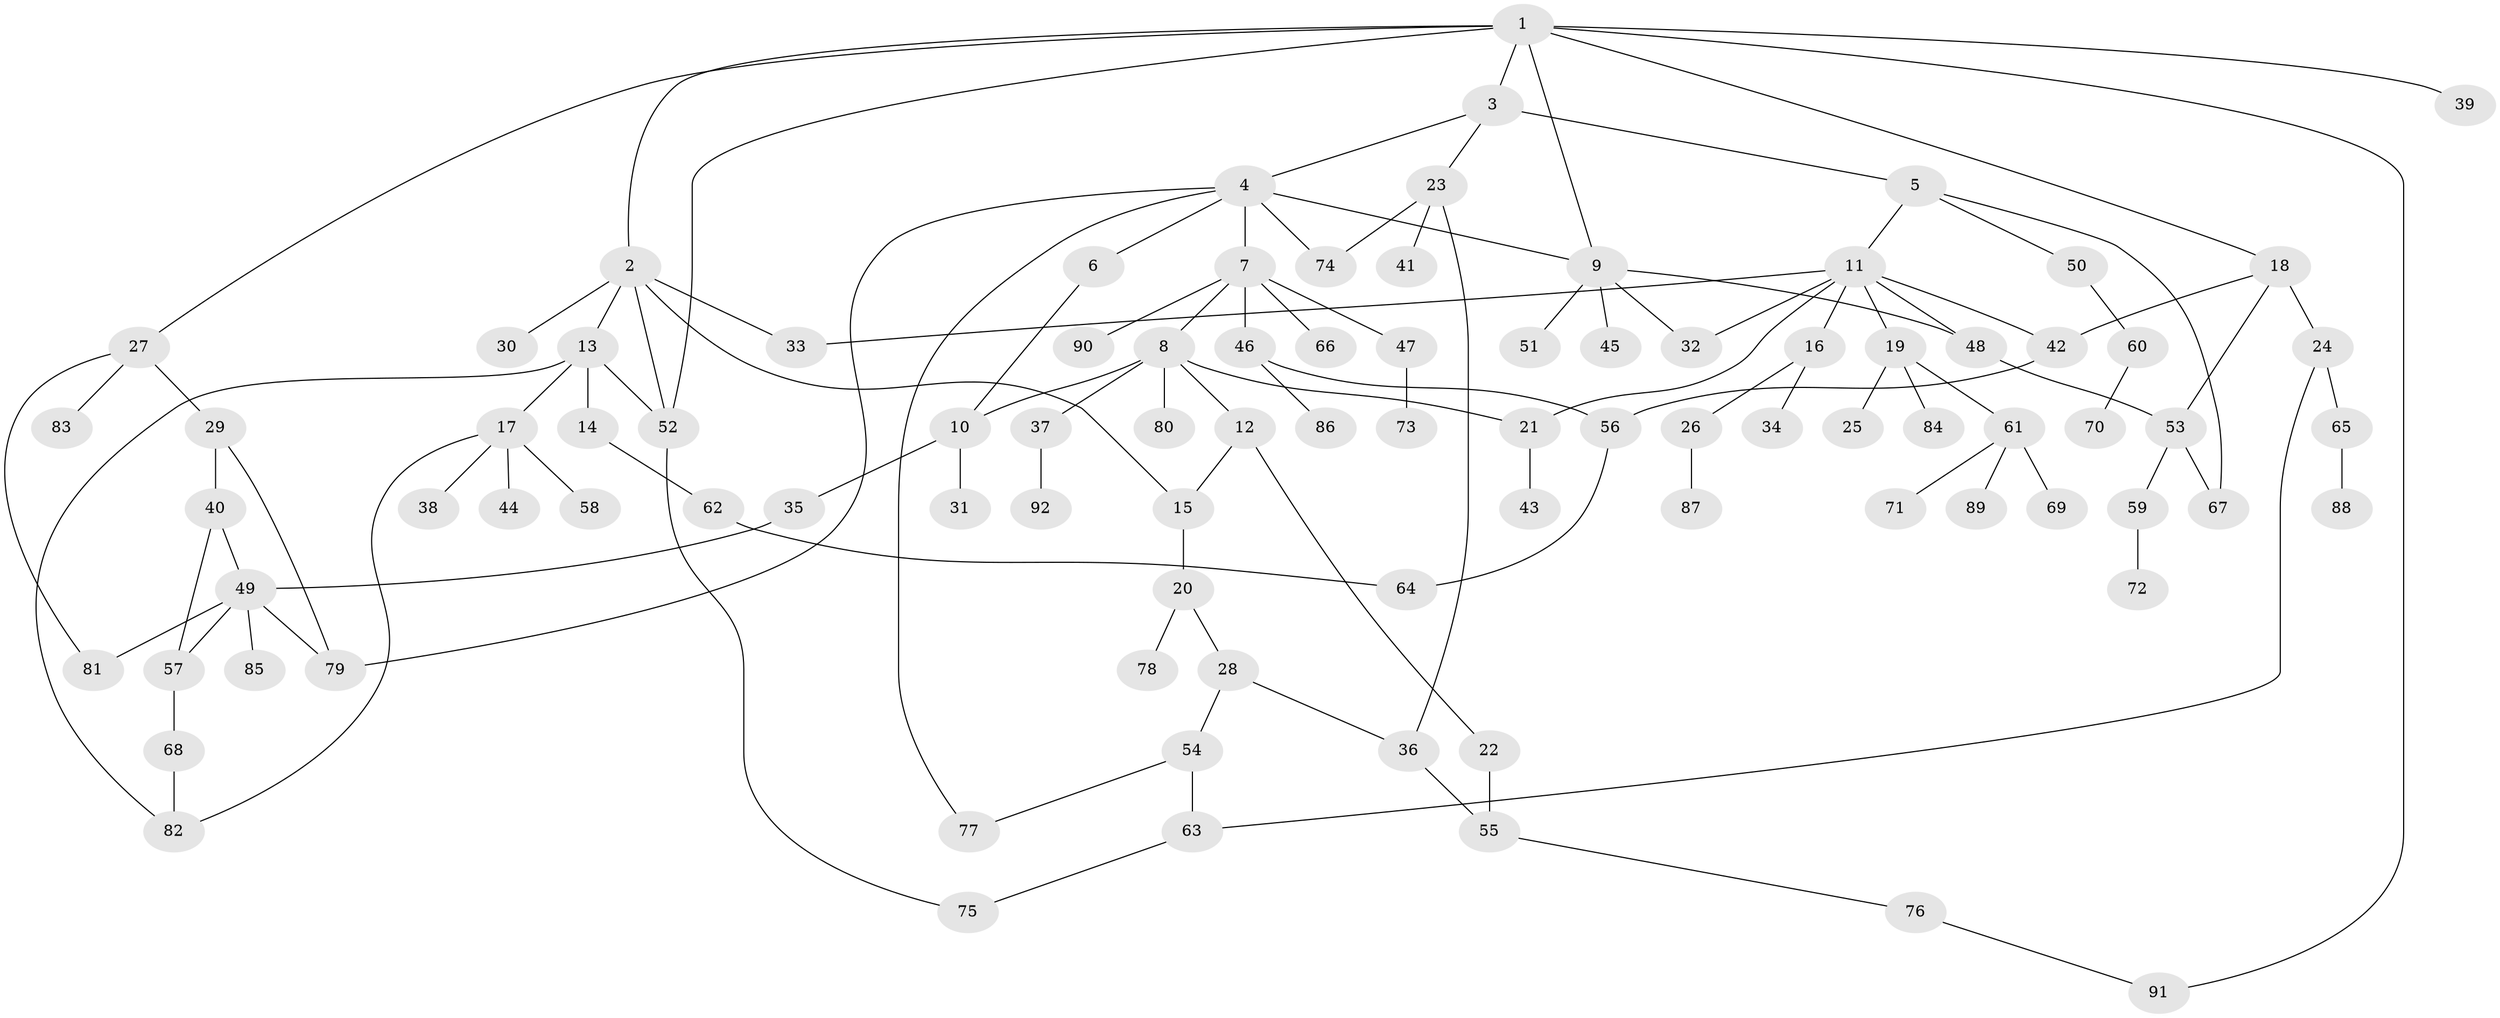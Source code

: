 // Generated by graph-tools (version 1.1) at 2025/10/02/27/25 16:10:53]
// undirected, 92 vertices, 119 edges
graph export_dot {
graph [start="1"]
  node [color=gray90,style=filled];
  1;
  2;
  3;
  4;
  5;
  6;
  7;
  8;
  9;
  10;
  11;
  12;
  13;
  14;
  15;
  16;
  17;
  18;
  19;
  20;
  21;
  22;
  23;
  24;
  25;
  26;
  27;
  28;
  29;
  30;
  31;
  32;
  33;
  34;
  35;
  36;
  37;
  38;
  39;
  40;
  41;
  42;
  43;
  44;
  45;
  46;
  47;
  48;
  49;
  50;
  51;
  52;
  53;
  54;
  55;
  56;
  57;
  58;
  59;
  60;
  61;
  62;
  63;
  64;
  65;
  66;
  67;
  68;
  69;
  70;
  71;
  72;
  73;
  74;
  75;
  76;
  77;
  78;
  79;
  80;
  81;
  82;
  83;
  84;
  85;
  86;
  87;
  88;
  89;
  90;
  91;
  92;
  1 -- 2;
  1 -- 3;
  1 -- 9;
  1 -- 18;
  1 -- 27;
  1 -- 39;
  1 -- 91;
  1 -- 52;
  2 -- 13;
  2 -- 30;
  2 -- 33;
  2 -- 52;
  2 -- 15;
  3 -- 4;
  3 -- 5;
  3 -- 23;
  4 -- 6;
  4 -- 7;
  4 -- 74;
  4 -- 9;
  4 -- 79;
  4 -- 77;
  5 -- 11;
  5 -- 50;
  5 -- 67;
  6 -- 10;
  7 -- 8;
  7 -- 46;
  7 -- 47;
  7 -- 66;
  7 -- 90;
  8 -- 12;
  8 -- 37;
  8 -- 80;
  8 -- 10;
  8 -- 21;
  9 -- 32;
  9 -- 45;
  9 -- 51;
  9 -- 48;
  10 -- 31;
  10 -- 35;
  11 -- 16;
  11 -- 19;
  11 -- 21;
  11 -- 42;
  11 -- 48;
  11 -- 33;
  11 -- 32;
  12 -- 15;
  12 -- 22;
  13 -- 14;
  13 -- 17;
  13 -- 52;
  13 -- 82;
  14 -- 62;
  15 -- 20;
  16 -- 26;
  16 -- 34;
  17 -- 38;
  17 -- 44;
  17 -- 58;
  17 -- 82;
  18 -- 24;
  18 -- 53;
  18 -- 42;
  19 -- 25;
  19 -- 61;
  19 -- 84;
  20 -- 28;
  20 -- 78;
  21 -- 43;
  22 -- 55;
  23 -- 41;
  23 -- 36;
  23 -- 74;
  24 -- 63;
  24 -- 65;
  26 -- 87;
  27 -- 29;
  27 -- 83;
  27 -- 81;
  28 -- 36;
  28 -- 54;
  29 -- 40;
  29 -- 79;
  35 -- 49;
  36 -- 55;
  37 -- 92;
  40 -- 49;
  40 -- 57;
  42 -- 56;
  46 -- 56;
  46 -- 86;
  47 -- 73;
  48 -- 53;
  49 -- 79;
  49 -- 81;
  49 -- 85;
  49 -- 57;
  50 -- 60;
  52 -- 75;
  53 -- 59;
  53 -- 67;
  54 -- 77;
  54 -- 63;
  55 -- 76;
  56 -- 64;
  57 -- 68;
  59 -- 72;
  60 -- 70;
  61 -- 69;
  61 -- 71;
  61 -- 89;
  62 -- 64;
  63 -- 75;
  65 -- 88;
  68 -- 82;
  76 -- 91;
}
